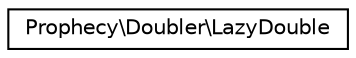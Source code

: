 digraph "Graphical Class Hierarchy"
{
  edge [fontname="Helvetica",fontsize="10",labelfontname="Helvetica",labelfontsize="10"];
  node [fontname="Helvetica",fontsize="10",shape=record];
  rankdir="LR";
  Node0 [label="Prophecy\\Doubler\\LazyDouble",height=0.2,width=0.4,color="black", fillcolor="white", style="filled",URL="$classProphecy_1_1Doubler_1_1LazyDouble.html"];
}
